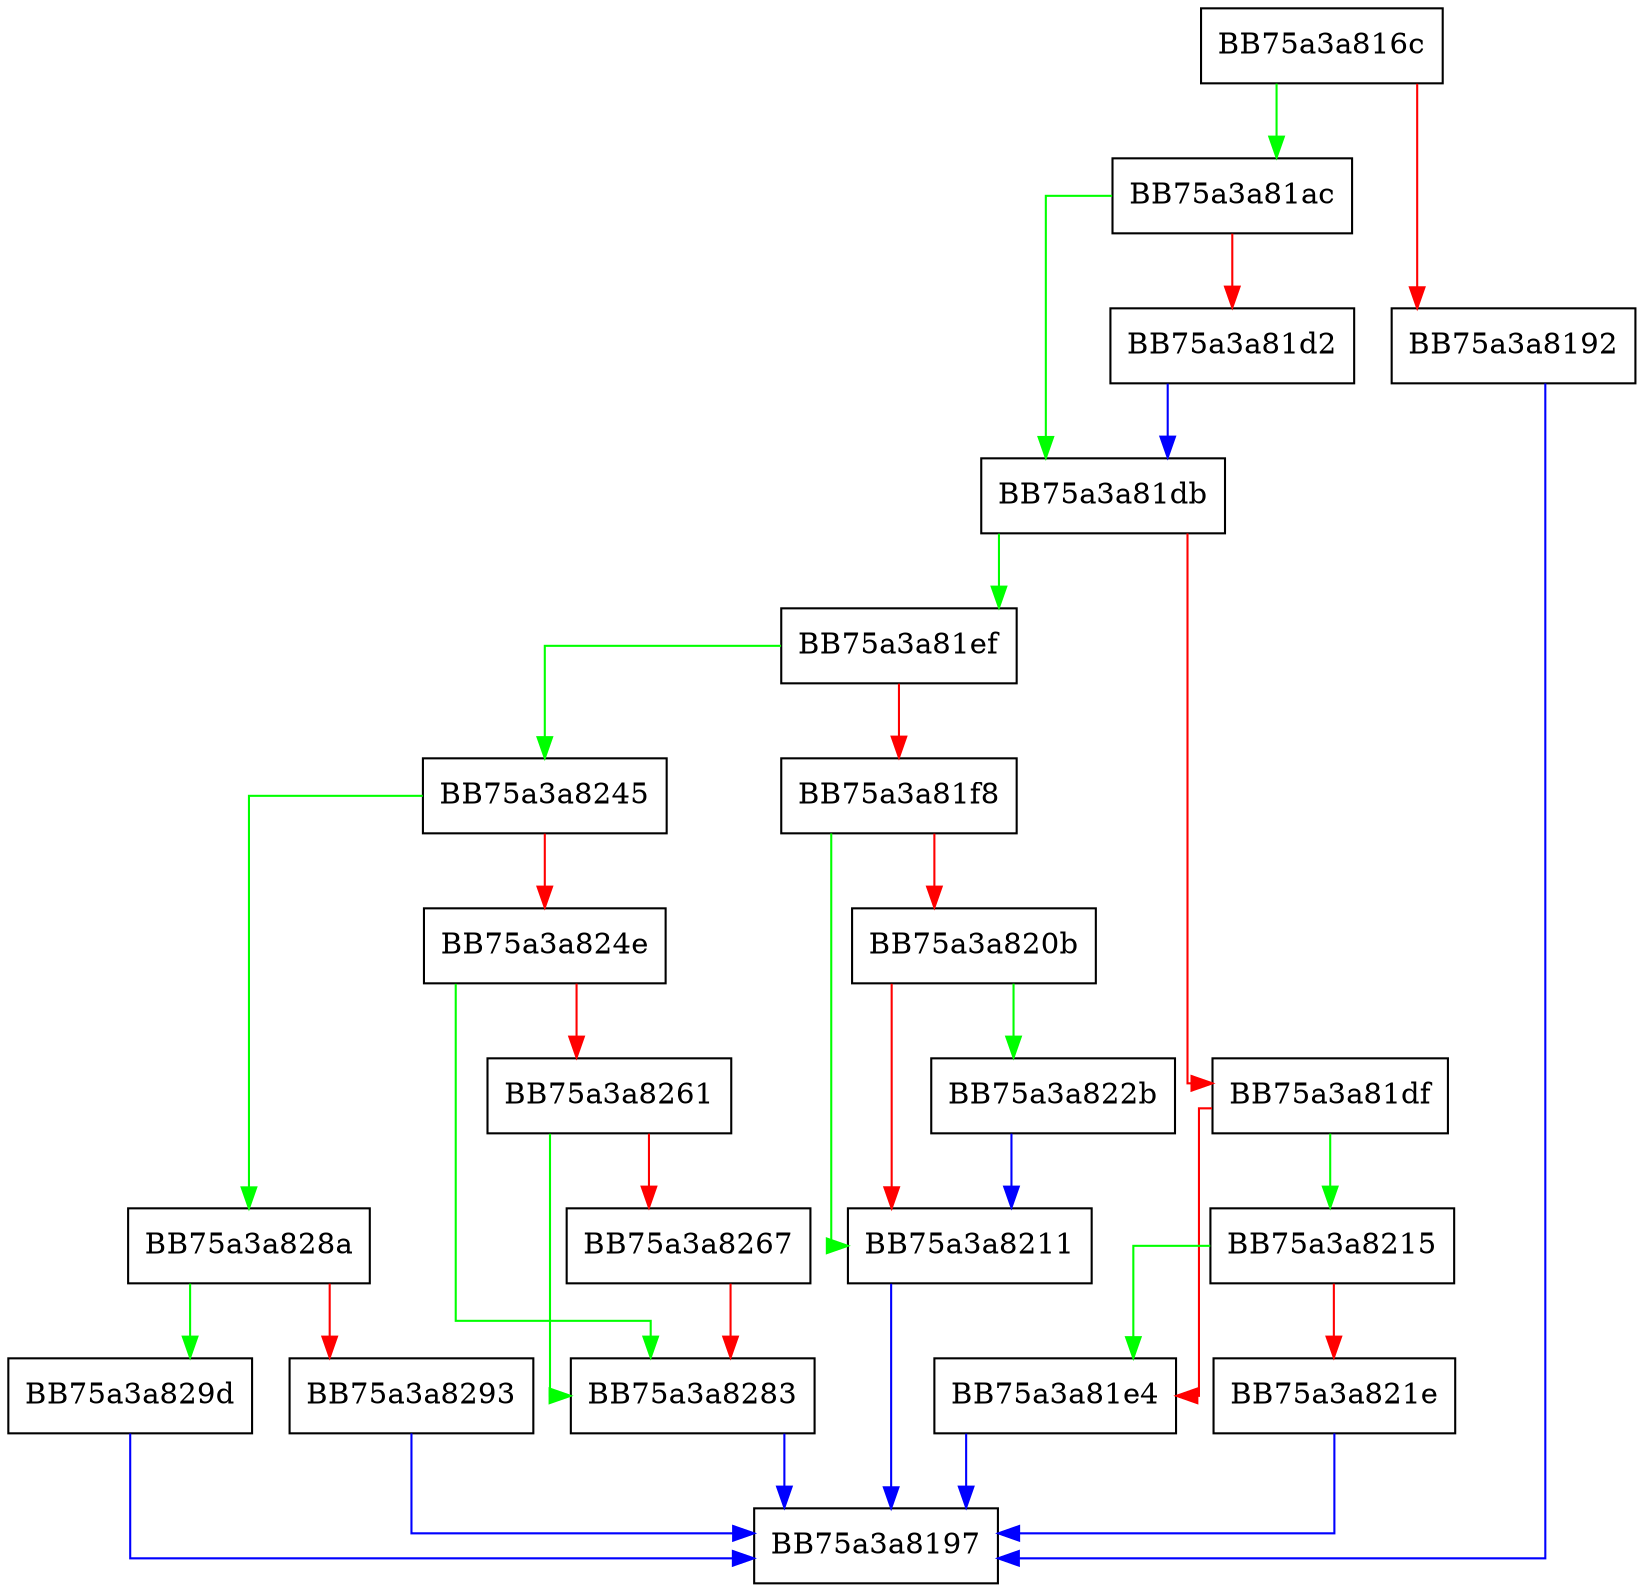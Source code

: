 digraph UtilRegGetValueInternal {
  node [shape="box"];
  graph [splines=ortho];
  BB75a3a816c -> BB75a3a81ac [color="green"];
  BB75a3a816c -> BB75a3a8192 [color="red"];
  BB75a3a8192 -> BB75a3a8197 [color="blue"];
  BB75a3a81ac -> BB75a3a81db [color="green"];
  BB75a3a81ac -> BB75a3a81d2 [color="red"];
  BB75a3a81d2 -> BB75a3a81db [color="blue"];
  BB75a3a81db -> BB75a3a81ef [color="green"];
  BB75a3a81db -> BB75a3a81df [color="red"];
  BB75a3a81df -> BB75a3a8215 [color="green"];
  BB75a3a81df -> BB75a3a81e4 [color="red"];
  BB75a3a81e4 -> BB75a3a8197 [color="blue"];
  BB75a3a81ef -> BB75a3a8245 [color="green"];
  BB75a3a81ef -> BB75a3a81f8 [color="red"];
  BB75a3a81f8 -> BB75a3a8211 [color="green"];
  BB75a3a81f8 -> BB75a3a820b [color="red"];
  BB75a3a820b -> BB75a3a822b [color="green"];
  BB75a3a820b -> BB75a3a8211 [color="red"];
  BB75a3a8211 -> BB75a3a8197 [color="blue"];
  BB75a3a8215 -> BB75a3a81e4 [color="green"];
  BB75a3a8215 -> BB75a3a821e [color="red"];
  BB75a3a821e -> BB75a3a8197 [color="blue"];
  BB75a3a822b -> BB75a3a8211 [color="blue"];
  BB75a3a8245 -> BB75a3a828a [color="green"];
  BB75a3a8245 -> BB75a3a824e [color="red"];
  BB75a3a824e -> BB75a3a8283 [color="green"];
  BB75a3a824e -> BB75a3a8261 [color="red"];
  BB75a3a8261 -> BB75a3a8283 [color="green"];
  BB75a3a8261 -> BB75a3a8267 [color="red"];
  BB75a3a8267 -> BB75a3a8283 [color="red"];
  BB75a3a8283 -> BB75a3a8197 [color="blue"];
  BB75a3a828a -> BB75a3a829d [color="green"];
  BB75a3a828a -> BB75a3a8293 [color="red"];
  BB75a3a8293 -> BB75a3a8197 [color="blue"];
  BB75a3a829d -> BB75a3a8197 [color="blue"];
}